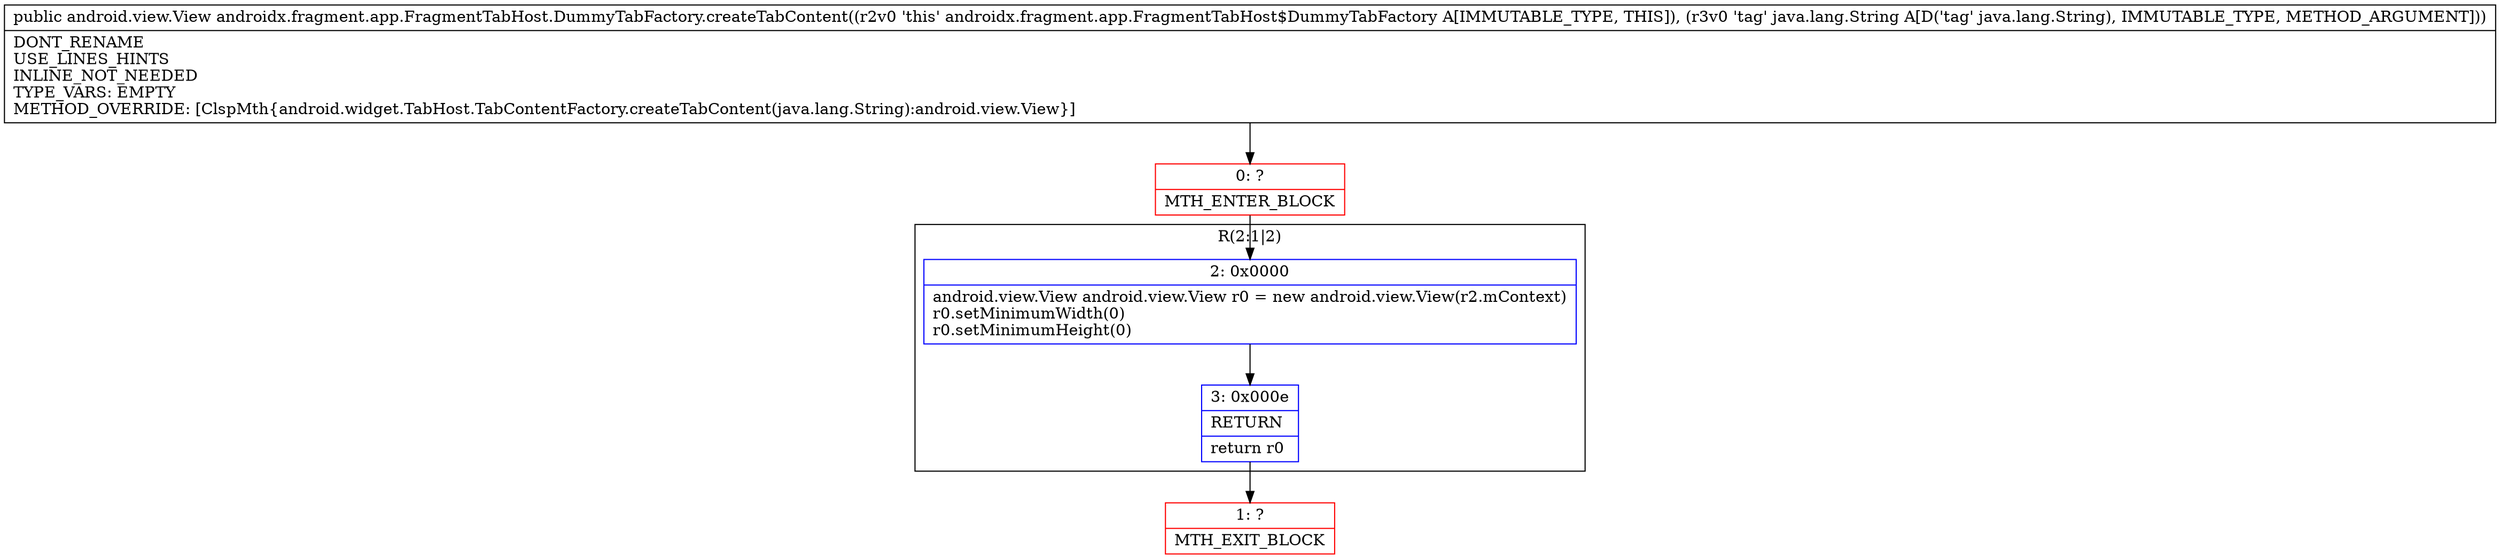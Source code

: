 digraph "CFG forandroidx.fragment.app.FragmentTabHost.DummyTabFactory.createTabContent(Ljava\/lang\/String;)Landroid\/view\/View;" {
subgraph cluster_Region_168882318 {
label = "R(2:1|2)";
node [shape=record,color=blue];
Node_2 [shape=record,label="{2\:\ 0x0000|android.view.View android.view.View r0 = new android.view.View(r2.mContext)\lr0.setMinimumWidth(0)\lr0.setMinimumHeight(0)\l}"];
Node_3 [shape=record,label="{3\:\ 0x000e|RETURN\l|return r0\l}"];
}
Node_0 [shape=record,color=red,label="{0\:\ ?|MTH_ENTER_BLOCK\l}"];
Node_1 [shape=record,color=red,label="{1\:\ ?|MTH_EXIT_BLOCK\l}"];
MethodNode[shape=record,label="{public android.view.View androidx.fragment.app.FragmentTabHost.DummyTabFactory.createTabContent((r2v0 'this' androidx.fragment.app.FragmentTabHost$DummyTabFactory A[IMMUTABLE_TYPE, THIS]), (r3v0 'tag' java.lang.String A[D('tag' java.lang.String), IMMUTABLE_TYPE, METHOD_ARGUMENT]))  | DONT_RENAME\lUSE_LINES_HINTS\lINLINE_NOT_NEEDED\lTYPE_VARS: EMPTY\lMETHOD_OVERRIDE: [ClspMth\{android.widget.TabHost.TabContentFactory.createTabContent(java.lang.String):android.view.View\}]\l}"];
MethodNode -> Node_0;Node_2 -> Node_3;
Node_3 -> Node_1;
Node_0 -> Node_2;
}

